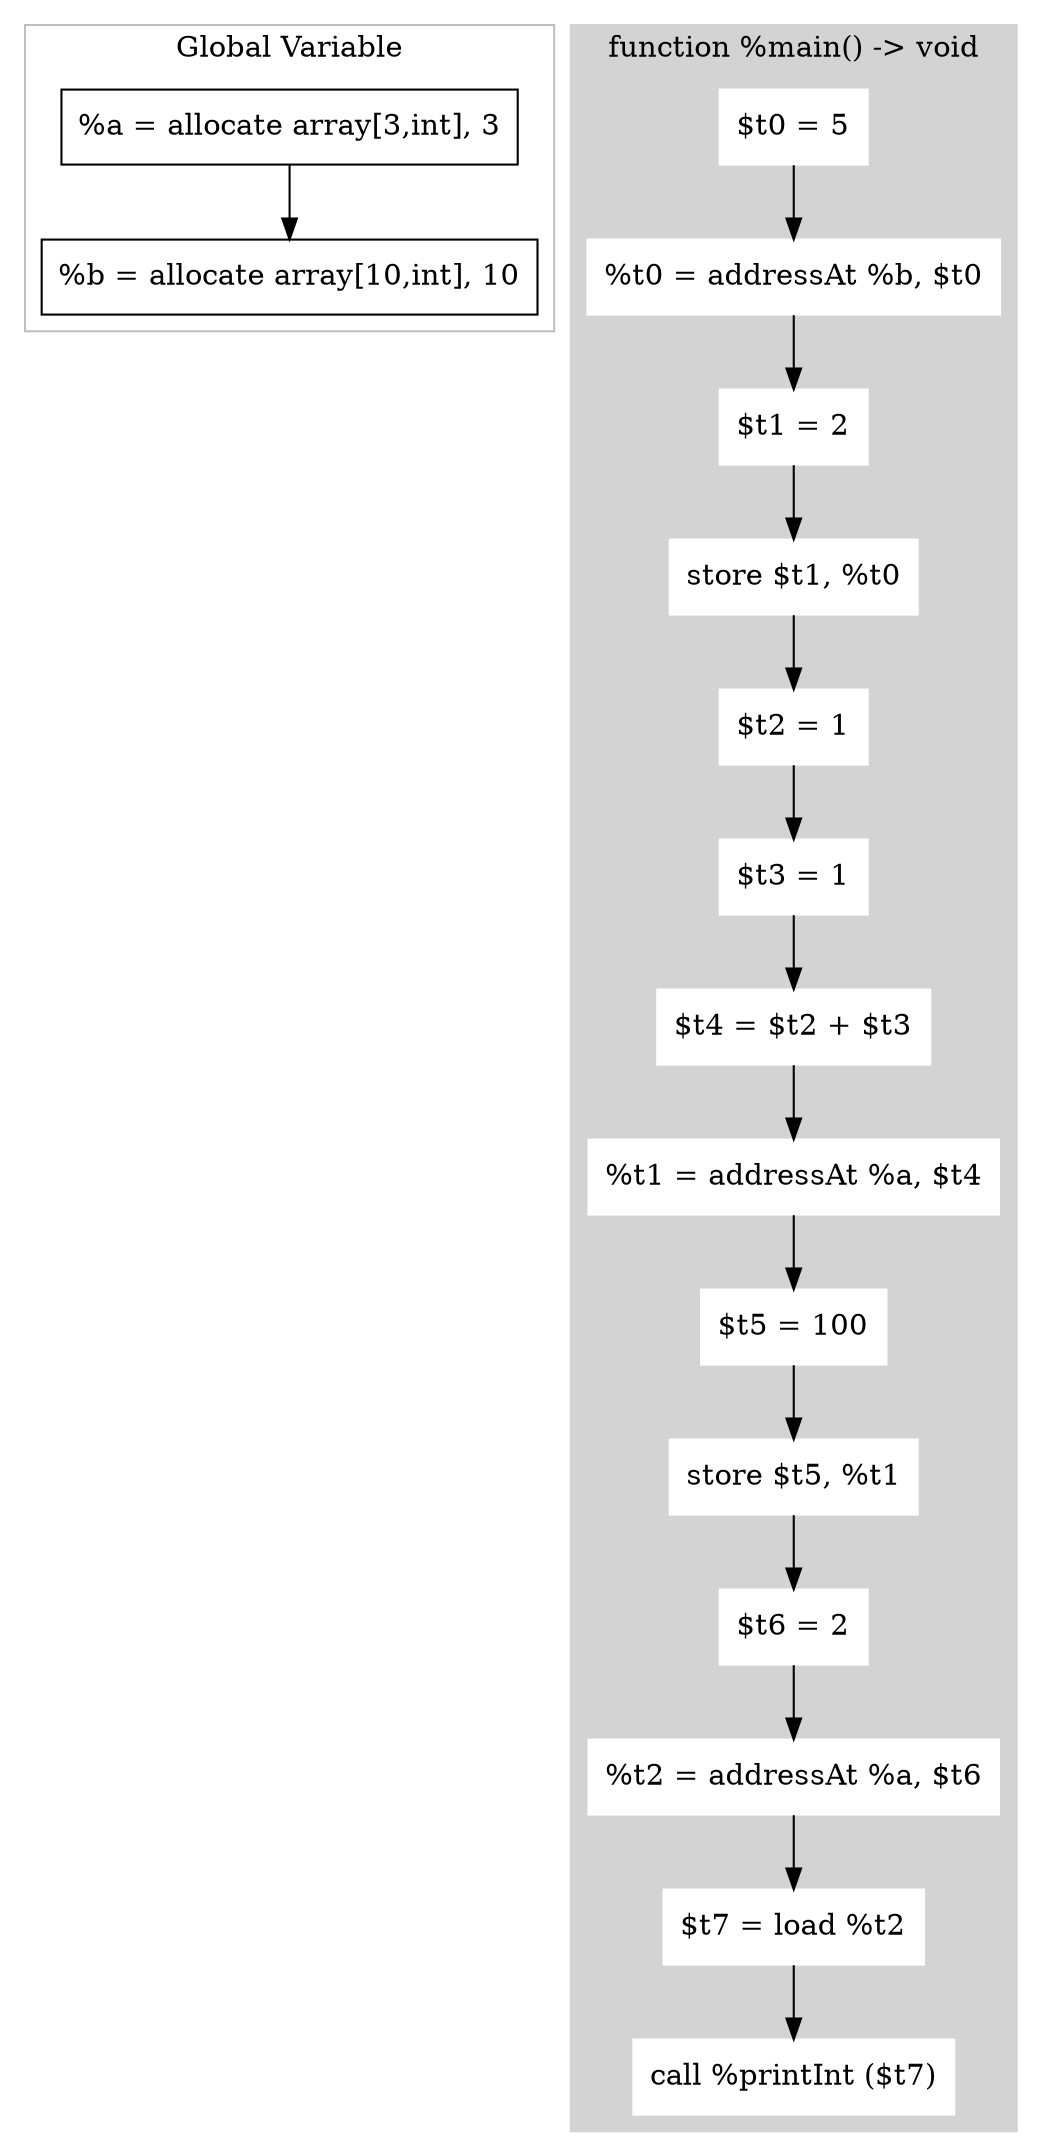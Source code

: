 digraph Program {
  node [shape=rectangle]; 
  subgraph cluster_global_var {
    color=grey;
    label = "Global Variable";
    a [label="%a = allocate array[3,int], 3"];
    b [label="%b = allocate array[10,int], 10"];
    a -> b; 
  }

  subgraph cluster_main {
    style=filled;color=lightgrey;node [style=filled, color=white];
    label="function %main() -> void";
    main_n0 [label="$t0 = 5"];
    main_n0 -> main_n1;
    main_n1 [label="%t0 = addressAt %b, $t0"];
    main_n1 -> main_n2;
    main_n2 [label="$t1 = 2"];
    main_n2 -> main_n3;
    main_n3 [label="store $t1, %t0"];
    main_n3 -> main_n4;
    main_n4 [label="$t2 = 1"];
    main_n4 -> main_n5;
    main_n5 [label="$t3 = 1"];
    main_n5 -> main_n6;
    main_n6 [label="$t4 = $t2 + $t3"];
    main_n6 -> main_n7;
    main_n7 [label="%t1 = addressAt %a, $t4"];
    main_n7 -> main_n8;
    main_n8 [label="$t5 = 100"];
    main_n8 -> main_n9;
    main_n9 [label="store $t5, %t1"];
    main_n9 -> main_n10;
    main_n10 [label="$t6 = 2"];
    main_n10 -> main_n11;
    main_n11 [label="%t2 = addressAt %a, $t6"];
    main_n11 -> main_n12;
    main_n12 [label="$t7 = load %t2"];
    main_n12 -> main_n13;
    main_n13 [label="call %printInt ($t7)"];
  }

}